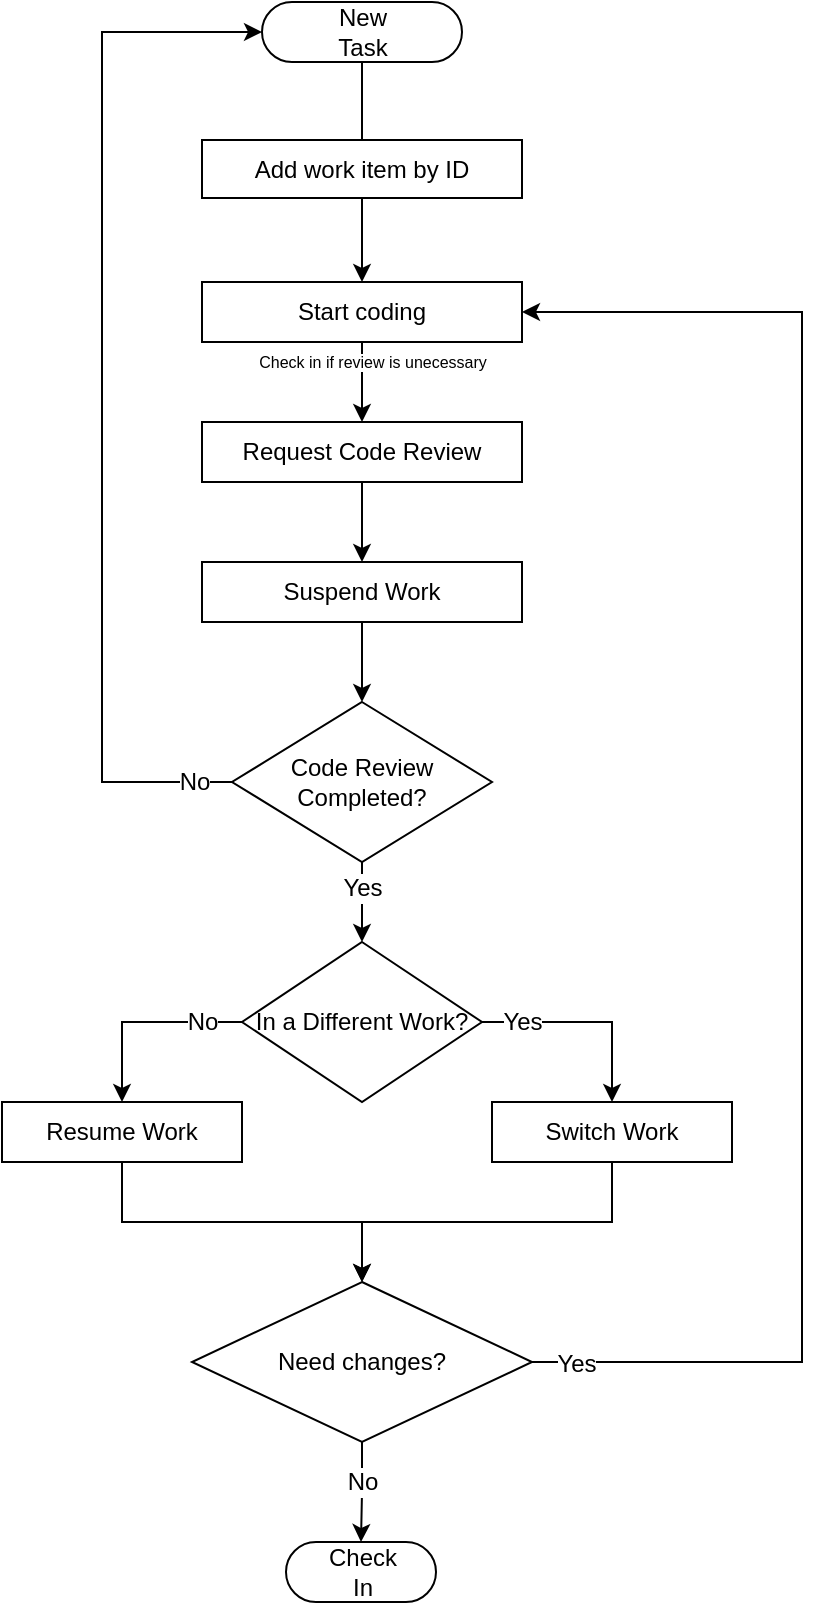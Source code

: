 <mxfile version="11.0.1" type="github"><diagram id="NBGmBLx0jxi1r8_e5esP" name="Page-1"><mxGraphModel dx="2029" dy="782" grid="1" gridSize="10" guides="1" tooltips="1" connect="1" arrows="1" fold="1" page="1" pageScale="1" pageWidth="850" pageHeight="1100" math="0" shadow="0"><root><mxCell id="0"/><mxCell id="1" parent="0"/><mxCell id="NgHQ2O-F4EJKA4VTArJ_-2" value="" style="endArrow=classic;html=1;exitX=0.5;exitY=0.5;exitDx=0;exitDy=15;entryX=0.5;entryY=0;entryDx=0;entryDy=0;noEdgeStyle=1;orthogonal=1;exitPerimeter=0;" edge="1" parent="1" source="NgHQ2O-F4EJKA4VTArJ_-51" target="NgHQ2O-F4EJKA4VTArJ_-3"><mxGeometry width="50" height="50" relative="1" as="geometry"><mxPoint x="424.966" y="69.724" as="sourcePoint"/><mxPoint x="735" y="150" as="targetPoint"/><Array as="points"><mxPoint x="425" y="82"/><mxPoint x="425" y="158"/></Array></mxGeometry></mxCell><mxCell id="NgHQ2O-F4EJKA4VTArJ_-46" style="edgeStyle=orthogonalEdgeStyle;rounded=0;orthogonalLoop=1;jettySize=auto;html=1;exitX=0.5;exitY=1;exitDx=0;exitDy=0;entryX=0.5;entryY=0;entryDx=0;entryDy=0;" edge="1" parent="1" source="NgHQ2O-F4EJKA4VTArJ_-3" target="NgHQ2O-F4EJKA4VTArJ_-6"><mxGeometry relative="1" as="geometry"/></mxCell><mxCell id="NgHQ2O-F4EJKA4VTArJ_-3" value="Add work item by ID" style="rounded=0;whiteSpace=wrap;html=1;" vertex="1" parent="1"><mxGeometry x="345" y="99" width="160" height="29" as="geometry"/></mxCell><mxCell id="NgHQ2O-F4EJKA4VTArJ_-54" style="edgeStyle=orthogonalEdgeStyle;rounded=0;orthogonalLoop=1;jettySize=auto;html=1;exitX=0.5;exitY=1;exitDx=0;exitDy=0;entryX=0.5;entryY=0;entryDx=0;entryDy=0;" edge="1" parent="1" source="NgHQ2O-F4EJKA4VTArJ_-6" target="NgHQ2O-F4EJKA4VTArJ_-9"><mxGeometry relative="1" as="geometry"/></mxCell><mxCell id="NgHQ2O-F4EJKA4VTArJ_-56" value="Check in if review is unecessary" style="text;html=1;resizable=0;points=[];align=center;verticalAlign=middle;labelBackgroundColor=#ffffff;fontSize=8;" vertex="1" connectable="0" parent="NgHQ2O-F4EJKA4VTArJ_-54"><mxGeometry x="-0.276" y="7" relative="1" as="geometry"><mxPoint x="-2" y="-4.5" as="offset"/></mxGeometry></mxCell><mxCell id="NgHQ2O-F4EJKA4VTArJ_-6" value="Start coding" style="rounded=0;whiteSpace=wrap;html=1;" vertex="1" parent="1"><mxGeometry x="345" y="170" width="160" height="30" as="geometry"/></mxCell><mxCell id="NgHQ2O-F4EJKA4VTArJ_-55" style="edgeStyle=orthogonalEdgeStyle;rounded=0;orthogonalLoop=1;jettySize=auto;html=1;exitX=0.5;exitY=1;exitDx=0;exitDy=0;entryX=0.5;entryY=0;entryDx=0;entryDy=0;" edge="1" parent="1" source="NgHQ2O-F4EJKA4VTArJ_-9" target="NgHQ2O-F4EJKA4VTArJ_-12"><mxGeometry relative="1" as="geometry"/></mxCell><mxCell id="NgHQ2O-F4EJKA4VTArJ_-9" value="Request Code Review" style="rounded=0;whiteSpace=wrap;html=1;strokeColor=#000000;fillColor=none;" vertex="1" parent="1"><mxGeometry x="345" y="240" width="160" height="30" as="geometry"/></mxCell><mxCell id="NgHQ2O-F4EJKA4VTArJ_-19" style="edgeStyle=orthogonalEdgeStyle;rounded=0;orthogonalLoop=1;jettySize=auto;html=1;exitX=0.5;exitY=1;exitDx=0;exitDy=0;entryX=0.5;entryY=0;entryDx=0;entryDy=0;" edge="1" parent="1" source="NgHQ2O-F4EJKA4VTArJ_-12" target="NgHQ2O-F4EJKA4VTArJ_-18"><mxGeometry relative="1" as="geometry"/></mxCell><mxCell id="NgHQ2O-F4EJKA4VTArJ_-12" value="Suspend Work" style="rounded=0;whiteSpace=wrap;html=1;strokeColor=#000000;fillColor=none;" vertex="1" parent="1"><mxGeometry x="345" y="310" width="160" height="30" as="geometry"/></mxCell><mxCell id="NgHQ2O-F4EJKA4VTArJ_-20" style="edgeStyle=orthogonalEdgeStyle;rounded=0;orthogonalLoop=1;jettySize=auto;html=1;exitX=0;exitY=0.5;exitDx=0;exitDy=0;entryX=0;entryY=0.5;entryDx=0;entryDy=0;entryPerimeter=0;" edge="1" parent="1" source="NgHQ2O-F4EJKA4VTArJ_-18" target="NgHQ2O-F4EJKA4VTArJ_-51"><mxGeometry relative="1" as="geometry"><mxPoint x="344.966" y="49.724" as="targetPoint"/><Array as="points"><mxPoint x="295" y="420"/><mxPoint x="295" y="45"/></Array></mxGeometry></mxCell><mxCell id="NgHQ2O-F4EJKA4VTArJ_-21" value="No" style="text;html=1;resizable=0;points=[];align=center;verticalAlign=middle;labelBackgroundColor=#ffffff;" vertex="1" connectable="0" parent="NgHQ2O-F4EJKA4VTArJ_-20"><mxGeometry x="-0.878" y="1" relative="1" as="geometry"><mxPoint x="12" y="-1" as="offset"/></mxGeometry></mxCell><mxCell id="NgHQ2O-F4EJKA4VTArJ_-27" style="edgeStyle=orthogonalEdgeStyle;rounded=0;orthogonalLoop=1;jettySize=auto;html=1;entryX=0.5;entryY=0;entryDx=0;entryDy=0;exitX=0.5;exitY=1;exitDx=0;exitDy=0;" edge="1" parent="1" source="NgHQ2O-F4EJKA4VTArJ_-18" target="NgHQ2O-F4EJKA4VTArJ_-22"><mxGeometry relative="1" as="geometry"><mxPoint x="455" y="500" as="sourcePoint"/></mxGeometry></mxCell><mxCell id="NgHQ2O-F4EJKA4VTArJ_-28" value="Yes" style="text;html=1;resizable=0;points=[];align=center;verticalAlign=middle;labelBackgroundColor=#ffffff;" vertex="1" connectable="0" parent="NgHQ2O-F4EJKA4VTArJ_-27"><mxGeometry x="-0.767" y="-2" relative="1" as="geometry"><mxPoint x="2" y="8.5" as="offset"/></mxGeometry></mxCell><mxCell id="NgHQ2O-F4EJKA4VTArJ_-18" value="Code Review Completed?" style="rhombus;whiteSpace=wrap;html=1;strokeColor=#000000;fillColor=none;" vertex="1" parent="1"><mxGeometry x="360" y="380" width="130" height="80" as="geometry"/></mxCell><mxCell id="NgHQ2O-F4EJKA4VTArJ_-30" style="edgeStyle=orthogonalEdgeStyle;rounded=0;orthogonalLoop=1;jettySize=auto;html=1;exitX=0;exitY=0.5;exitDx=0;exitDy=0;" edge="1" parent="1" source="NgHQ2O-F4EJKA4VTArJ_-22" target="NgHQ2O-F4EJKA4VTArJ_-23"><mxGeometry relative="1" as="geometry"><Array as="points"><mxPoint x="305" y="540"/></Array></mxGeometry></mxCell><mxCell id="NgHQ2O-F4EJKA4VTArJ_-32" value="No" style="text;html=1;resizable=0;points=[];align=center;verticalAlign=middle;labelBackgroundColor=#ffffff;" vertex="1" connectable="0" parent="NgHQ2O-F4EJKA4VTArJ_-30"><mxGeometry x="-0.634" y="1" relative="1" as="geometry"><mxPoint x="-2" y="-1" as="offset"/></mxGeometry></mxCell><mxCell id="NgHQ2O-F4EJKA4VTArJ_-33" style="edgeStyle=orthogonalEdgeStyle;rounded=0;orthogonalLoop=1;jettySize=auto;html=1;exitX=1;exitY=0.5;exitDx=0;exitDy=0;entryX=0.5;entryY=0;entryDx=0;entryDy=0;" edge="1" parent="1" source="NgHQ2O-F4EJKA4VTArJ_-22" target="NgHQ2O-F4EJKA4VTArJ_-24"><mxGeometry relative="1" as="geometry"/></mxCell><mxCell id="NgHQ2O-F4EJKA4VTArJ_-34" value="Yes" style="text;html=1;resizable=0;points=[];align=center;verticalAlign=middle;labelBackgroundColor=#ffffff;" vertex="1" connectable="0" parent="NgHQ2O-F4EJKA4VTArJ_-33"><mxGeometry x="-0.553" y="-1" relative="1" as="geometry"><mxPoint x="-3.5" y="-1" as="offset"/></mxGeometry></mxCell><mxCell id="NgHQ2O-F4EJKA4VTArJ_-22" value="In a Different Work?" style="rhombus;whiteSpace=wrap;html=1;strokeColor=#000000;fillColor=none;" vertex="1" parent="1"><mxGeometry x="365" y="500" width="120" height="80" as="geometry"/></mxCell><mxCell id="NgHQ2O-F4EJKA4VTArJ_-37" style="edgeStyle=orthogonalEdgeStyle;rounded=0;orthogonalLoop=1;jettySize=auto;html=1;exitX=0.5;exitY=1;exitDx=0;exitDy=0;entryX=0.5;entryY=0;entryDx=0;entryDy=0;" edge="1" parent="1" source="NgHQ2O-F4EJKA4VTArJ_-23" target="NgHQ2O-F4EJKA4VTArJ_-36"><mxGeometry relative="1" as="geometry"/></mxCell><mxCell id="NgHQ2O-F4EJKA4VTArJ_-23" value="Resume Work" style="rounded=0;whiteSpace=wrap;html=1;strokeColor=#000000;fillColor=none;" vertex="1" parent="1"><mxGeometry x="245" y="580" width="120" height="30" as="geometry"/></mxCell><mxCell id="NgHQ2O-F4EJKA4VTArJ_-38" style="edgeStyle=orthogonalEdgeStyle;rounded=0;orthogonalLoop=1;jettySize=auto;html=1;exitX=0.5;exitY=1;exitDx=0;exitDy=0;entryX=0.5;entryY=0;entryDx=0;entryDy=0;" edge="1" parent="1" source="NgHQ2O-F4EJKA4VTArJ_-24" target="NgHQ2O-F4EJKA4VTArJ_-36"><mxGeometry relative="1" as="geometry"/></mxCell><mxCell id="NgHQ2O-F4EJKA4VTArJ_-24" value="Switch Work" style="rounded=0;whiteSpace=wrap;html=1;strokeColor=#000000;fillColor=none;" vertex="1" parent="1"><mxGeometry x="490" y="580" width="120" height="30" as="geometry"/></mxCell><mxCell id="NgHQ2O-F4EJKA4VTArJ_-39" style="edgeStyle=orthogonalEdgeStyle;rounded=0;orthogonalLoop=1;jettySize=auto;html=1;exitX=0.5;exitY=1;exitDx=0;exitDy=0;entryX=0.5;entryY=0.5;entryDx=0;entryDy=-15;entryPerimeter=0;" edge="1" parent="1" source="NgHQ2O-F4EJKA4VTArJ_-36" target="NgHQ2O-F4EJKA4VTArJ_-49"><mxGeometry relative="1" as="geometry"><mxPoint x="424.966" y="799.724" as="targetPoint"/></mxGeometry></mxCell><mxCell id="NgHQ2O-F4EJKA4VTArJ_-42" value="No" style="text;html=1;resizable=0;points=[];align=center;verticalAlign=middle;labelBackgroundColor=#ffffff;" vertex="1" connectable="0" parent="NgHQ2O-F4EJKA4VTArJ_-39"><mxGeometry x="-0.347" y="2" relative="1" as="geometry"><mxPoint x="-2" y="3.5" as="offset"/></mxGeometry></mxCell><mxCell id="NgHQ2O-F4EJKA4VTArJ_-47" style="edgeStyle=orthogonalEdgeStyle;rounded=0;orthogonalLoop=1;jettySize=auto;html=1;exitX=1;exitY=0.5;exitDx=0;exitDy=0;entryX=1;entryY=0.5;entryDx=0;entryDy=0;" edge="1" parent="1" source="NgHQ2O-F4EJKA4VTArJ_-36" target="NgHQ2O-F4EJKA4VTArJ_-6"><mxGeometry relative="1" as="geometry"><Array as="points"><mxPoint x="645" y="710"/><mxPoint x="645" y="185"/></Array></mxGeometry></mxCell><mxCell id="NgHQ2O-F4EJKA4VTArJ_-48" value="Yes" style="text;html=1;resizable=0;points=[];align=center;verticalAlign=middle;labelBackgroundColor=#ffffff;" vertex="1" connectable="0" parent="NgHQ2O-F4EJKA4VTArJ_-47"><mxGeometry x="-0.927" y="2" relative="1" as="geometry"><mxPoint x="-7" y="2.5" as="offset"/></mxGeometry></mxCell><mxCell id="NgHQ2O-F4EJKA4VTArJ_-36" value="Need changes?" style="rhombus;whiteSpace=wrap;html=1;strokeColor=#000000;fillColor=none;" vertex="1" parent="1"><mxGeometry x="340" y="670" width="170" height="80" as="geometry"/></mxCell><mxCell id="NgHQ2O-F4EJKA4VTArJ_-49" value="&lt;span style=&quot;white-space: normal&quot;&gt;Check In&lt;/span&gt;" style="html=1;dashed=0;whitespace=wrap;shape=mxgraph.dfd.start;strokeColor=#000000;fillColor=none;" vertex="1" parent="1"><mxGeometry x="387" y="800" width="75" height="30" as="geometry"/></mxCell><mxCell id="NgHQ2O-F4EJKA4VTArJ_-51" value="&lt;span style=&quot;white-space: normal&quot;&gt;New Task&lt;/span&gt;" style="html=1;dashed=0;whitespace=wrap;shape=mxgraph.dfd.start;strokeColor=#000000;fillColor=none;" vertex="1" parent="1"><mxGeometry x="375" y="30" width="100" height="30" as="geometry"/></mxCell></root></mxGraphModel></diagram></mxfile>